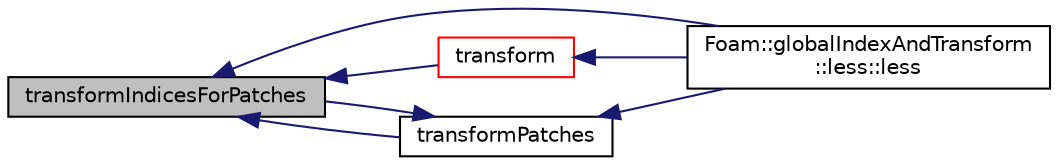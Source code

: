 digraph "transformIndicesForPatches"
{
  bgcolor="transparent";
  edge [fontname="Helvetica",fontsize="10",labelfontname="Helvetica",labelfontsize="10"];
  node [fontname="Helvetica",fontsize="10",shape=record];
  rankdir="LR";
  Node1427 [label="transformIndicesForPatches",height=0.2,width=0.4,color="black", fillcolor="grey75", style="filled", fontcolor="black"];
  Node1427 -> Node1428 [dir="back",color="midnightblue",fontsize="10",style="solid",fontname="Helvetica"];
  Node1428 [label="Foam::globalIndexAndTransform\l::less::less",height=0.2,width=0.4,color="black",URL="$a28853.html#a9895380888f2c4618ac4d892dee1d024"];
  Node1427 -> Node1429 [dir="back",color="midnightblue",fontsize="10",style="solid",fontname="Helvetica"];
  Node1429 [label="transform",height=0.2,width=0.4,color="red",URL="$a28849.html#a394b589af5b529c46b524bb6418c05d5",tooltip="Access the overall (permuted) transform corresponding. "];
  Node1429 -> Node1428 [dir="back",color="midnightblue",fontsize="10",style="solid",fontname="Helvetica"];
  Node1427 -> Node1431 [dir="back",color="midnightblue",fontsize="10",style="solid",fontname="Helvetica"];
  Node1431 [label="transformPatches",height=0.2,width=0.4,color="black",URL="$a28849.html#a1d11393fe85222da1ad68d53c263fe35",tooltip="Apply all of the transform permutations. "];
  Node1431 -> Node1428 [dir="back",color="midnightblue",fontsize="10",style="solid",fontname="Helvetica"];
  Node1431 -> Node1427 [dir="back",color="midnightblue",fontsize="10",style="solid",fontname="Helvetica"];
}
